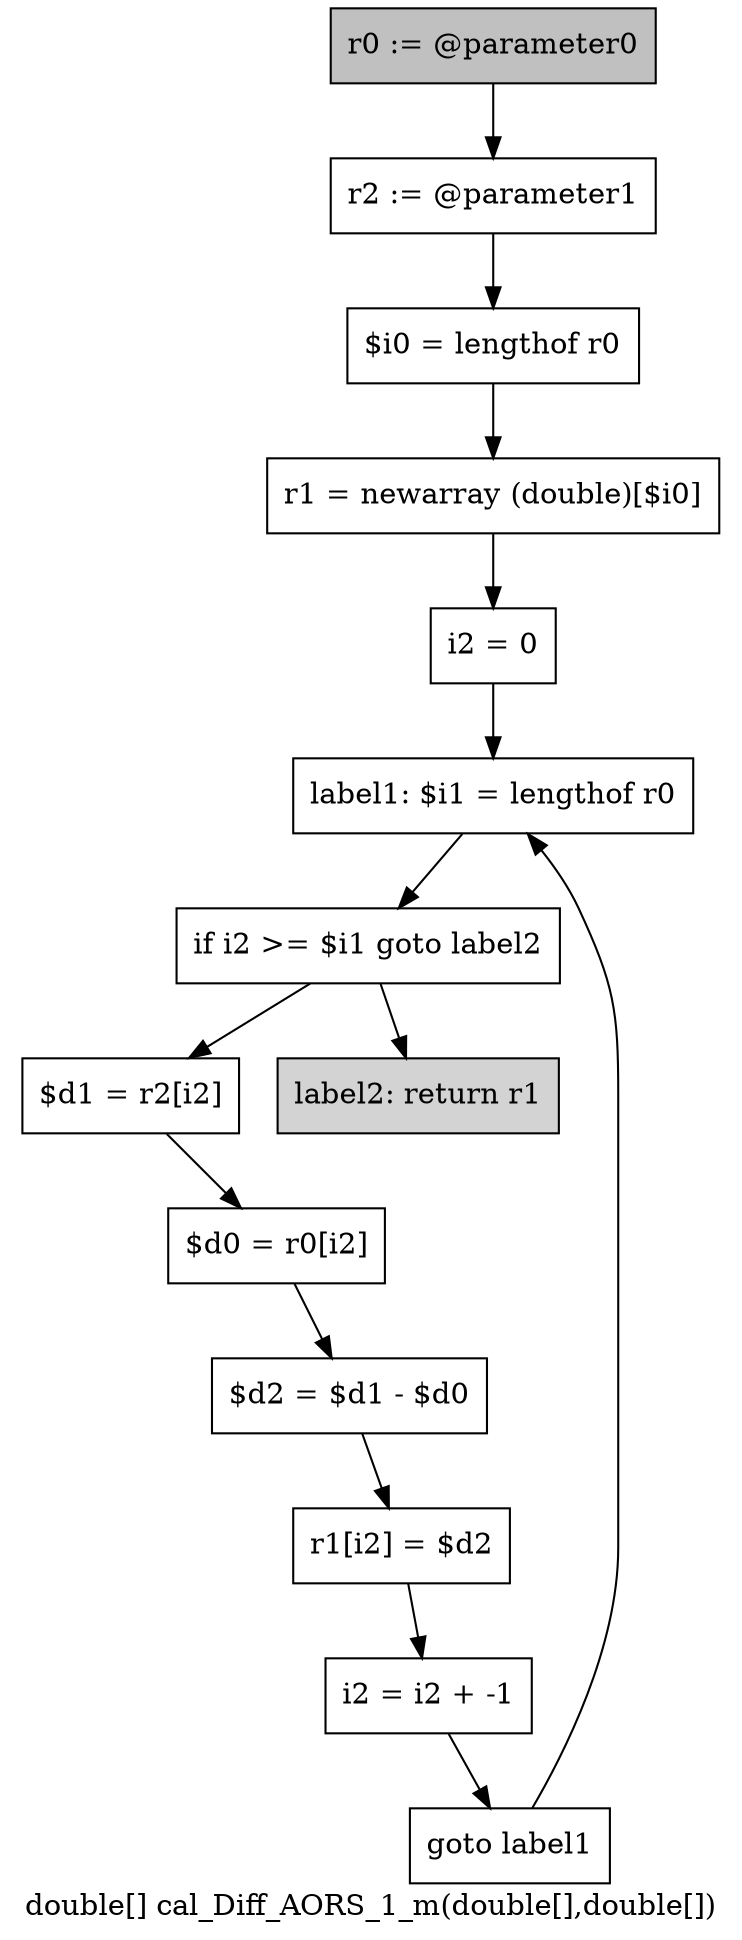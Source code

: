 digraph "double[] cal_Diff_AORS_1_m(double[],double[])" {
    label="double[] cal_Diff_AORS_1_m(double[],double[])";
    node [shape=box];
    "0" [style=filled,fillcolor=gray,label="r0 := @parameter0",];
    "1" [label="r2 := @parameter1",];
    "0"->"1";
    "2" [label="$i0 = lengthof r0",];
    "1"->"2";
    "3" [label="r1 = newarray (double)[$i0]",];
    "2"->"3";
    "4" [label="i2 = 0",];
    "3"->"4";
    "5" [label="label1: $i1 = lengthof r0",];
    "4"->"5";
    "6" [label="if i2 >= $i1 goto label2",];
    "5"->"6";
    "7" [label="$d1 = r2[i2]",];
    "6"->"7";
    "13" [style=filled,fillcolor=lightgray,label="label2: return r1",];
    "6"->"13";
    "8" [label="$d0 = r0[i2]",];
    "7"->"8";
    "9" [label="$d2 = $d1 - $d0",];
    "8"->"9";
    "10" [label="r1[i2] = $d2",];
    "9"->"10";
    "11" [label="i2 = i2 + -1",];
    "10"->"11";
    "12" [label="goto label1",];
    "11"->"12";
    "12"->"5";
}
